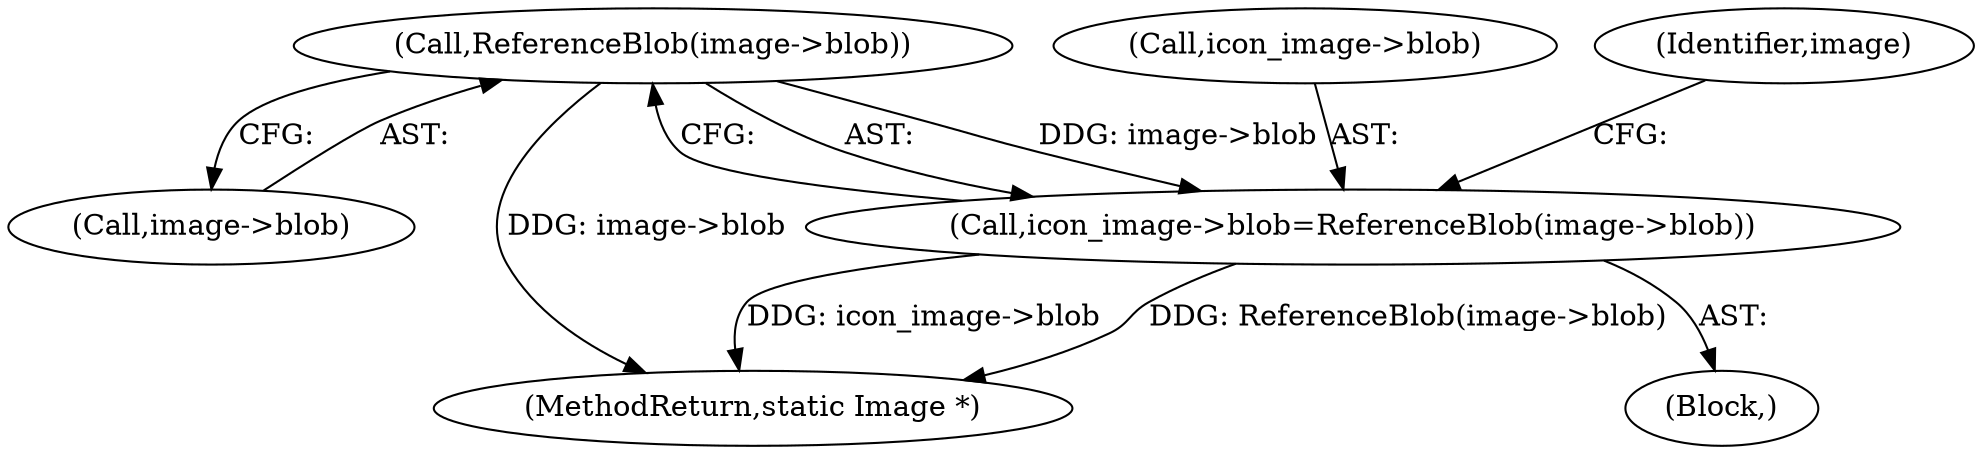 digraph "0_ImageMagick_0f6fc2d5bf8f500820c3dbcf0d23ee14f2d9f734_3@pointer" {
"1000640" [label="(Call,ReferenceBlob(image->blob))"];
"1000636" [label="(Call,icon_image->blob=ReferenceBlob(image->blob))"];
"1000637" [label="(Call,icon_image->blob)"];
"1000641" [label="(Call,image->blob)"];
"1002173" [label="(MethodReturn,static Image *)"];
"1000646" [label="(Identifier,image)"];
"1000636" [label="(Call,icon_image->blob=ReferenceBlob(image->blob))"];
"1000470" [label="(Block,)"];
"1000640" [label="(Call,ReferenceBlob(image->blob))"];
"1000640" -> "1000636"  [label="AST: "];
"1000640" -> "1000641"  [label="CFG: "];
"1000641" -> "1000640"  [label="AST: "];
"1000636" -> "1000640"  [label="CFG: "];
"1000640" -> "1002173"  [label="DDG: image->blob"];
"1000640" -> "1000636"  [label="DDG: image->blob"];
"1000636" -> "1000470"  [label="AST: "];
"1000637" -> "1000636"  [label="AST: "];
"1000646" -> "1000636"  [label="CFG: "];
"1000636" -> "1002173"  [label="DDG: ReferenceBlob(image->blob)"];
"1000636" -> "1002173"  [label="DDG: icon_image->blob"];
}
